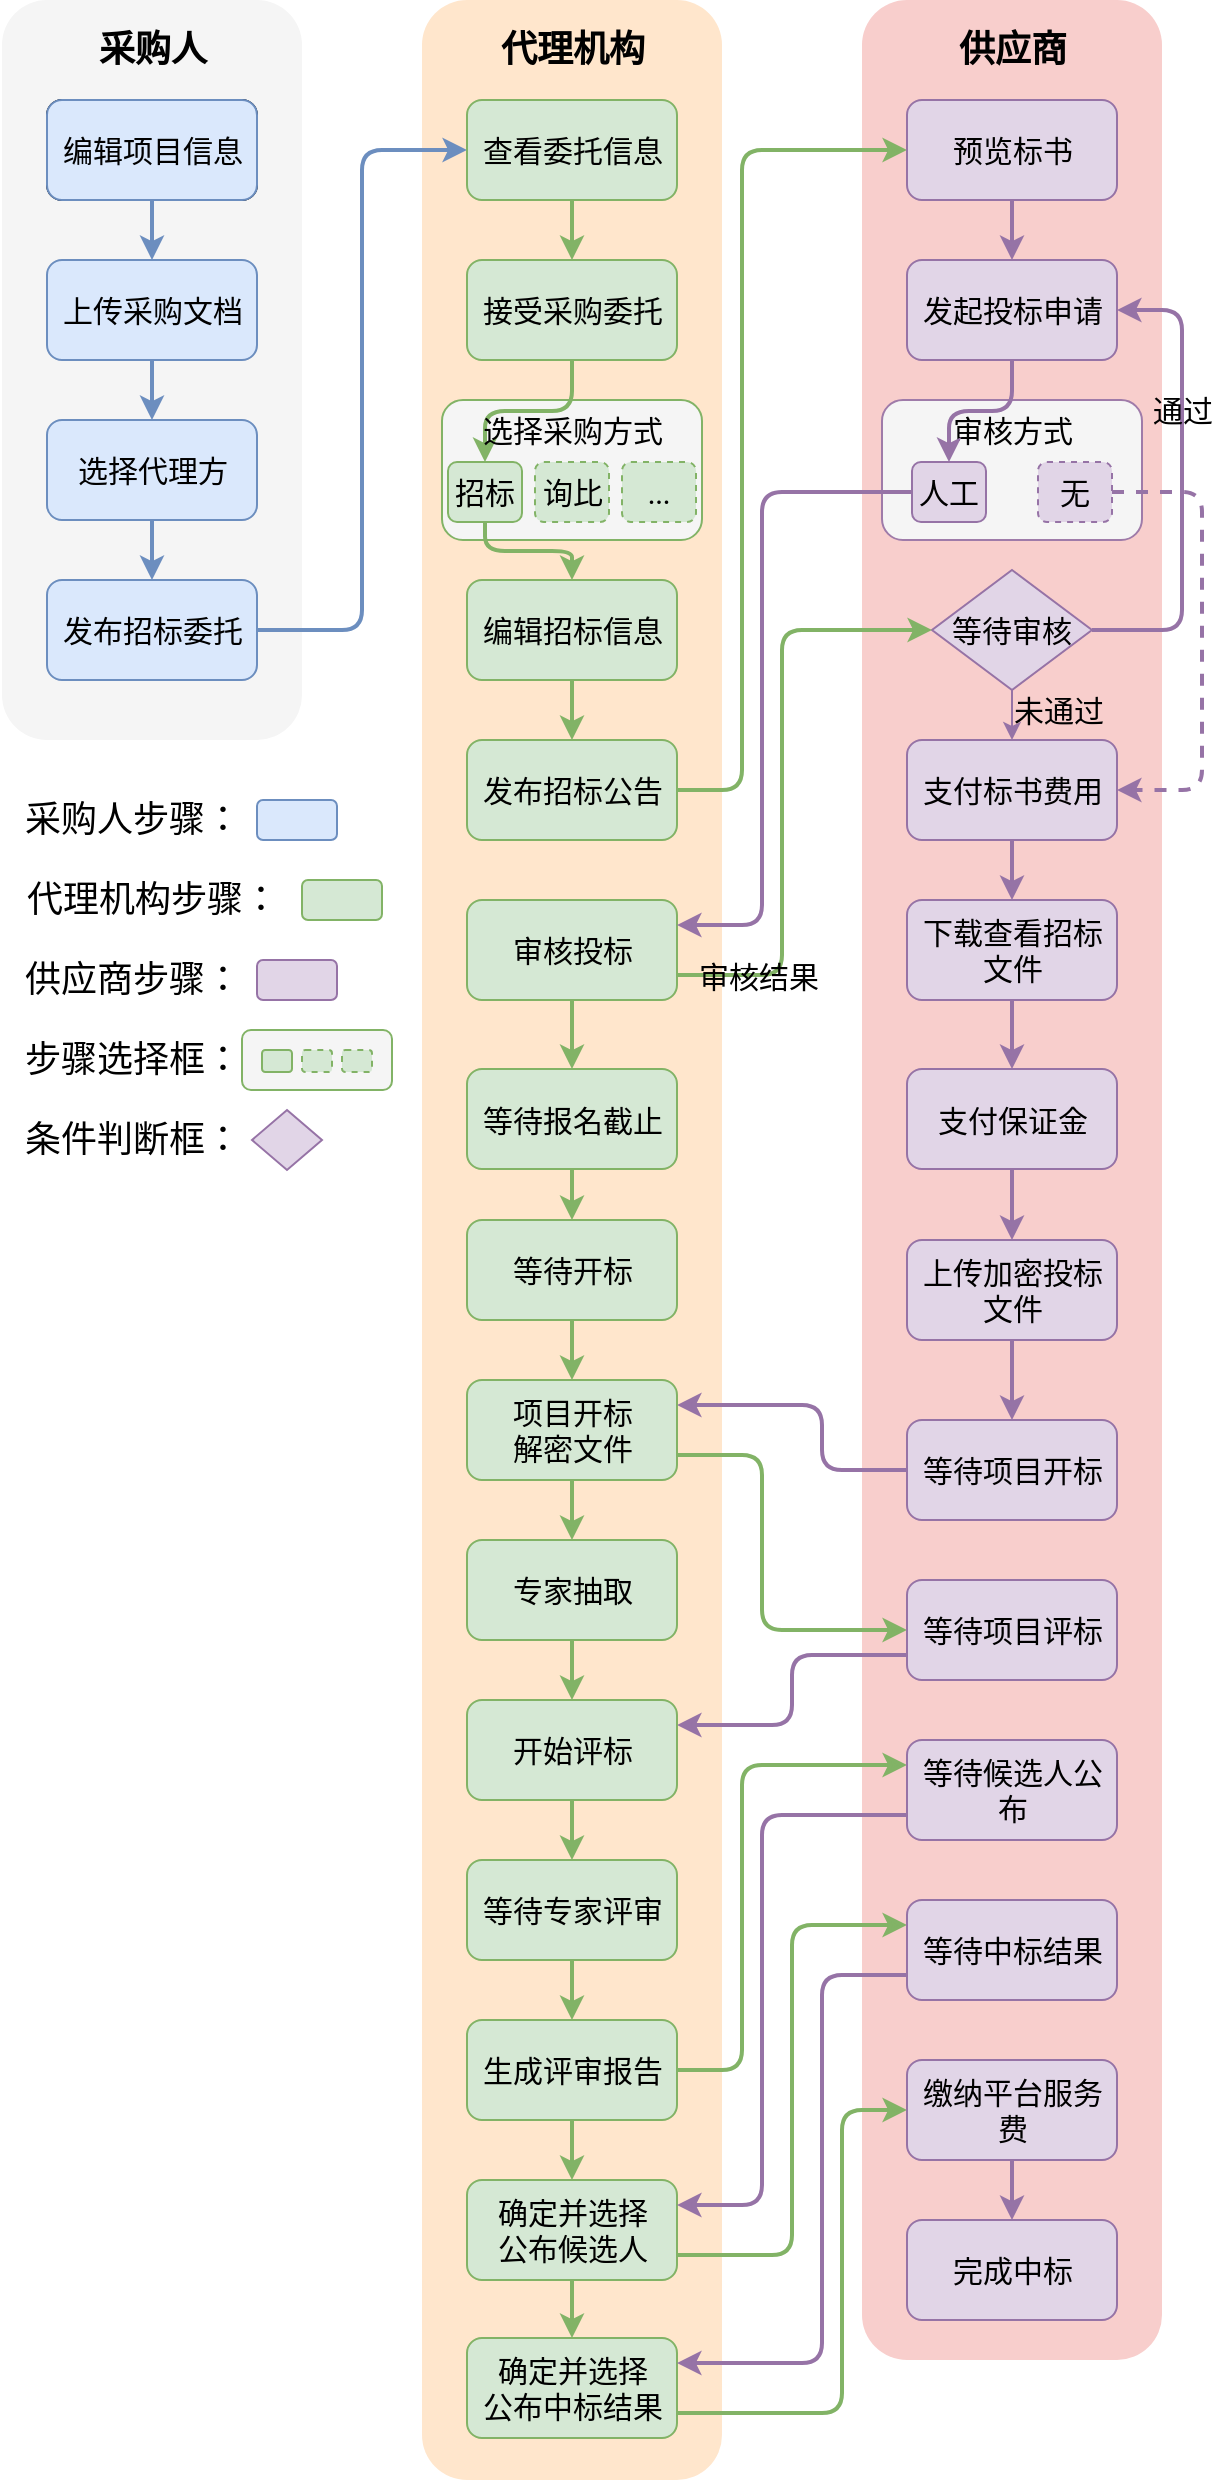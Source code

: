 <mxfile>
    <diagram id="Uh6QsPy6_SlyniQGsWLO" name="Page-1">
        <mxGraphModel dx="1293" dy="859" grid="1" gridSize="10" guides="1" tooltips="1" connect="1" arrows="1" fold="1" page="1" pageScale="1" pageWidth="610" pageHeight="1250" background="#ffffff" math="0" shadow="0">
            <root>
                <mxCell id="0"/>
                <mxCell id="1" parent="0"/>
                <mxCell id="5" value="" style="rounded=1;whiteSpace=wrap;html=1;fillColor=#f5f5f5;fontColor=#333333;strokeColor=none;" parent="1" vertex="1">
                    <mxGeometry x="1" width="150" height="370" as="geometry"/>
                </mxCell>
                <mxCell id="6" value="" style="rounded=1;whiteSpace=wrap;html=1;fillColor=#ffe6cc;strokeColor=none;" parent="1" vertex="1">
                    <mxGeometry x="211" width="150" height="1240" as="geometry"/>
                </mxCell>
                <mxCell id="32" value="" style="rounded=1;whiteSpace=wrap;html=1;fillColor=#f5f5f5;strokeColor=#82b366;fontColor=#333333;fontFamily=楷体;fontSize=15;" parent="1" vertex="1">
                    <mxGeometry x="221" y="200" width="130" height="70" as="geometry"/>
                </mxCell>
                <mxCell id="7" value="" style="rounded=1;whiteSpace=wrap;html=1;fillColor=#f8cecc;strokeColor=none;" parent="1" vertex="1">
                    <mxGeometry x="431" width="150" height="1180" as="geometry"/>
                </mxCell>
                <mxCell id="10" value="采购人" style="text;html=1;align=center;verticalAlign=middle;resizable=0;points=[];autosize=1;strokeColor=none;fillColor=none;fontStyle=1;fontSize=18;fontFamily=黑体;" parent="1" vertex="1">
                    <mxGeometry x="36" y="5" width="80" height="40" as="geometry"/>
                </mxCell>
                <mxCell id="12" value="代理机构" style="text;html=1;align=center;verticalAlign=middle;resizable=0;points=[];autosize=1;strokeColor=none;fillColor=none;fontStyle=1;fontSize=18;fontFamily=黑体;" parent="1" vertex="1">
                    <mxGeometry x="236" y="5" width="100" height="40" as="geometry"/>
                </mxCell>
                <mxCell id="13" value="供应商" style="text;html=1;align=center;verticalAlign=middle;resizable=0;points=[];autosize=1;strokeColor=none;fillColor=none;fontSize=18;fontStyle=1;fontFamily=黑体;" parent="1" vertex="1">
                    <mxGeometry x="466" y="5" width="80" height="40" as="geometry"/>
                </mxCell>
                <mxCell id="22" style="edgeStyle=none;html=1;exitX=0.5;exitY=1;exitDx=0;exitDy=0;entryX=0.5;entryY=0;entryDx=0;entryDy=0;fontFamily=楷体;fontSize=15;fillColor=#dae8fc;strokeColor=#6c8ebf;strokeWidth=2;" parent="1" source="15" target="16" edge="1">
                    <mxGeometry relative="1" as="geometry"/>
                </mxCell>
                <mxCell id="15" value="编辑项目信息" style="rounded=1;whiteSpace=wrap;html=1;fontFamily=楷体;fontSize=15;" parent="1" vertex="1">
                    <mxGeometry x="23.5" y="50" width="105" height="50" as="geometry"/>
                </mxCell>
                <mxCell id="23" style="edgeStyle=none;html=1;exitX=0.5;exitY=1;exitDx=0;exitDy=0;entryX=0.5;entryY=0;entryDx=0;entryDy=0;fontFamily=楷体;fontSize=15;fillColor=#dae8fc;strokeColor=#6c8ebf;strokeWidth=2;" parent="1" source="16" target="17" edge="1">
                    <mxGeometry relative="1" as="geometry"/>
                </mxCell>
                <mxCell id="16" value="上传采购文档" style="rounded=1;whiteSpace=wrap;html=1;fillColor=#dae8fc;strokeColor=#6c8ebf;fontFamily=楷体;fontSize=15;" parent="1" vertex="1">
                    <mxGeometry x="23.5" y="130" width="105" height="50" as="geometry"/>
                </mxCell>
                <mxCell id="24" style="edgeStyle=none;html=1;exitX=0.5;exitY=1;exitDx=0;exitDy=0;entryX=0.5;entryY=0;entryDx=0;entryDy=0;fontFamily=楷体;fontSize=15;fillColor=#dae8fc;strokeColor=#6c8ebf;strokeWidth=2;" parent="1" source="17" target="18" edge="1">
                    <mxGeometry relative="1" as="geometry"/>
                </mxCell>
                <mxCell id="17" value="选择代理方" style="rounded=1;whiteSpace=wrap;html=1;fillColor=#dae8fc;strokeColor=#6c8ebf;fontFamily=楷体;fontSize=15;" parent="1" vertex="1">
                    <mxGeometry x="23.5" y="210" width="105" height="50" as="geometry"/>
                </mxCell>
                <mxCell id="49" style="edgeStyle=orthogonalEdgeStyle;html=1;exitX=1;exitY=0.5;exitDx=0;exitDy=0;entryX=0;entryY=0.5;entryDx=0;entryDy=0;fontFamily=楷体;fontSize=15;fillColor=#dae8fc;strokeColor=#6c8ebf;strokeWidth=2;" parent="1" source="18" target="25" edge="1">
                    <mxGeometry relative="1" as="geometry"/>
                </mxCell>
                <mxCell id="18" value="发布招标委托" style="rounded=1;whiteSpace=wrap;html=1;fillColor=#dae8fc;strokeColor=#6c8ebf;fontFamily=楷体;fontSize=15;" parent="1" vertex="1">
                    <mxGeometry x="23.5" y="290" width="105" height="50" as="geometry"/>
                </mxCell>
                <mxCell id="40" style="edgeStyle=none;html=1;exitX=0.5;exitY=1;exitDx=0;exitDy=0;entryX=0.5;entryY=0;entryDx=0;entryDy=0;fontFamily=楷体;fontSize=15;fillColor=#d5e8d4;strokeColor=#82b366;strokeWidth=2;" parent="1" source="25" target="26" edge="1">
                    <mxGeometry relative="1" as="geometry"/>
                </mxCell>
                <mxCell id="25" value="查看委托信息" style="rounded=1;whiteSpace=wrap;html=1;fillColor=#d5e8d4;strokeColor=#82b366;fontFamily=楷体;fontSize=15;" parent="1" vertex="1">
                    <mxGeometry x="233.5" y="50" width="105" height="50" as="geometry"/>
                </mxCell>
                <mxCell id="80" style="edgeStyle=orthogonalEdgeStyle;html=1;exitX=0.5;exitY=1;exitDx=0;exitDy=0;entryX=0.5;entryY=0;entryDx=0;entryDy=0;fontFamily=楷体;fontSize=15;fillColor=#d5e8d4;strokeColor=#82b366;strokeWidth=2;" parent="1" source="26" target="28" edge="1">
                    <mxGeometry relative="1" as="geometry"/>
                </mxCell>
                <mxCell id="26" value="接受采购委托" style="rounded=1;whiteSpace=wrap;html=1;fillColor=#d5e8d4;strokeColor=#82b366;fontFamily=楷体;fontSize=15;" parent="1" vertex="1">
                    <mxGeometry x="233.5" y="130" width="105" height="50" as="geometry"/>
                </mxCell>
                <mxCell id="79" style="edgeStyle=orthogonalEdgeStyle;html=1;exitX=0.5;exitY=1;exitDx=0;exitDy=0;fontFamily=楷体;fontSize=15;fillColor=#d5e8d4;strokeColor=#82b366;strokeWidth=2;" parent="1" source="28" target="31" edge="1">
                    <mxGeometry relative="1" as="geometry"/>
                </mxCell>
                <mxCell id="28" value="招标" style="rounded=1;whiteSpace=wrap;html=1;fontFamily=楷体;fontSize=15;fillColor=#d5e8d4;strokeColor=#82b366;" parent="1" vertex="1">
                    <mxGeometry x="224" y="231" width="37" height="30" as="geometry"/>
                </mxCell>
                <mxCell id="29" value="询比" style="rounded=1;whiteSpace=wrap;html=1;fontFamily=楷体;fontSize=15;dashed=1;fillColor=#d5e8d4;strokeColor=#82b366;" parent="1" vertex="1">
                    <mxGeometry x="267.5" y="231" width="37" height="30" as="geometry"/>
                </mxCell>
                <mxCell id="30" value="..." style="rounded=1;whiteSpace=wrap;html=1;fontFamily=楷体;fontSize=15;dashed=1;fillColor=#d5e8d4;strokeColor=#82b366;" parent="1" vertex="1">
                    <mxGeometry x="311" y="231" width="37" height="30" as="geometry"/>
                </mxCell>
                <mxCell id="43" style="edgeStyle=none;html=1;exitX=0.5;exitY=1;exitDx=0;exitDy=0;entryX=0.5;entryY=0;entryDx=0;entryDy=0;fontFamily=楷体;fontSize=15;fillColor=#d5e8d4;strokeColor=#82b366;strokeWidth=2;" parent="1" source="31" target="34" edge="1">
                    <mxGeometry relative="1" as="geometry"/>
                </mxCell>
                <mxCell id="31" value="编辑招标信息" style="rounded=1;whiteSpace=wrap;html=1;fillColor=#d5e8d4;strokeColor=#82b366;fontFamily=楷体;fontSize=15;" parent="1" vertex="1">
                    <mxGeometry x="233.5" y="290" width="105" height="50" as="geometry"/>
                </mxCell>
                <mxCell id="33" value="选择采购方式" style="text;html=1;align=center;verticalAlign=middle;resizable=0;points=[];autosize=1;strokeColor=none;fillColor=none;fontSize=15;fontFamily=楷体;" parent="1" vertex="1">
                    <mxGeometry x="231" y="200" width="110" height="30" as="geometry"/>
                </mxCell>
                <mxCell id="48" style="edgeStyle=orthogonalEdgeStyle;html=1;exitX=1;exitY=0.5;exitDx=0;exitDy=0;entryX=0;entryY=0.5;entryDx=0;entryDy=0;fontFamily=楷体;fontSize=15;fillColor=#d5e8d4;strokeColor=#82b366;strokeWidth=2;" parent="1" source="34" target="35" edge="1">
                    <mxGeometry relative="1" as="geometry">
                        <Array as="points">
                            <mxPoint x="371" y="395"/>
                            <mxPoint x="371" y="75"/>
                        </Array>
                    </mxGeometry>
                </mxCell>
                <mxCell id="34" value="发布招标公告" style="rounded=1;whiteSpace=wrap;html=1;fillColor=#d5e8d4;strokeColor=#82b366;fontFamily=楷体;fontSize=15;" parent="1" vertex="1">
                    <mxGeometry x="233.5" y="370" width="105" height="50" as="geometry"/>
                </mxCell>
                <mxCell id="44" style="edgeStyle=none;html=1;exitX=0.5;exitY=1;exitDx=0;exitDy=0;entryX=0.5;entryY=0;entryDx=0;entryDy=0;fontFamily=楷体;fontSize=15;fillColor=#e1d5e7;strokeColor=#9673a6;strokeWidth=2;" parent="1" source="35" target="36" edge="1">
                    <mxGeometry relative="1" as="geometry"/>
                </mxCell>
                <mxCell id="35" value="预览标书" style="rounded=1;whiteSpace=wrap;html=1;fillColor=#e1d5e7;strokeColor=#9673a6;fontFamily=楷体;fontSize=15;" parent="1" vertex="1">
                    <mxGeometry x="453.5" y="50" width="105" height="50" as="geometry"/>
                </mxCell>
                <mxCell id="36" value="发起投标申请" style="rounded=1;whiteSpace=wrap;html=1;fillColor=#e1d5e7;strokeColor=#9673a6;fontFamily=楷体;fontSize=15;" parent="1" vertex="1">
                    <mxGeometry x="453.5" y="130" width="105" height="50" as="geometry"/>
                </mxCell>
                <mxCell id="51" value="" style="rounded=1;whiteSpace=wrap;html=1;fillColor=#f5f5f5;strokeColor=#9f7ba9;fontColor=#333333;fontFamily=楷体;fontSize=15;" parent="1" vertex="1">
                    <mxGeometry x="441" y="200" width="130" height="70" as="geometry"/>
                </mxCell>
                <mxCell id="52" value="审核方式" style="text;html=1;align=center;verticalAlign=middle;resizable=0;points=[];autosize=1;strokeColor=none;fillColor=none;fontSize=15;fontFamily=楷体;" parent="1" vertex="1">
                    <mxGeometry x="466" y="200" width="80" height="30" as="geometry"/>
                </mxCell>
                <mxCell id="63" value="人工" style="rounded=1;whiteSpace=wrap;html=1;fontFamily=楷体;fontSize=15;fillColor=#e1d5e7;strokeColor=#9673a6;" parent="1" vertex="1">
                    <mxGeometry x="456" y="231" width="37" height="30" as="geometry"/>
                </mxCell>
                <mxCell id="77" style="edgeStyle=orthogonalEdgeStyle;html=1;exitX=1;exitY=0.5;exitDx=0;exitDy=0;entryX=1;entryY=0.5;entryDx=0;entryDy=0;fontFamily=楷体;fontSize=15;dashed=1;fillColor=#e1d5e7;strokeColor=#9673a6;strokeWidth=2;" parent="1" source="64" target="68" edge="1">
                    <mxGeometry relative="1" as="geometry">
                        <Array as="points">
                            <mxPoint x="601" y="246"/>
                            <mxPoint x="601" y="395"/>
                        </Array>
                    </mxGeometry>
                </mxCell>
                <mxCell id="64" value="无" style="rounded=1;whiteSpace=wrap;html=1;fontFamily=楷体;fontSize=15;dashed=1;fillColor=#e1d5e7;strokeColor=#9673a6;" parent="1" vertex="1">
                    <mxGeometry x="519" y="231" width="37" height="30" as="geometry"/>
                </mxCell>
                <mxCell id="66" style="edgeStyle=orthogonalEdgeStyle;html=1;exitX=1;exitY=0.5;exitDx=0;exitDy=0;fontFamily=楷体;fontSize=15;fillColor=#e1d5e7;strokeColor=#9673a6;strokeWidth=2;" parent="1" source="65" target="36" edge="1">
                    <mxGeometry relative="1" as="geometry">
                        <mxPoint x="551" y="315" as="sourcePoint"/>
                        <mxPoint x="563.5" y="155" as="targetPoint"/>
                        <Array as="points">
                            <mxPoint x="591" y="315"/>
                            <mxPoint x="591" y="155"/>
                        </Array>
                    </mxGeometry>
                </mxCell>
                <mxCell id="92" value="通过" style="edgeLabel;html=1;align=center;verticalAlign=middle;resizable=0;points=[];fontSize=15;fontFamily=楷体;labelBackgroundColor=none;" parent="66" vertex="1" connectable="0">
                    <mxGeometry x="0.304" relative="1" as="geometry">
                        <mxPoint as="offset"/>
                    </mxGeometry>
                </mxCell>
                <mxCell id="69" style="edgeStyle=orthogonalEdgeStyle;html=1;exitX=0.5;exitY=1;exitDx=0;exitDy=0;entryX=0.5;entryY=0;entryDx=0;entryDy=0;fontFamily=楷体;fontSize=15;fillColor=#e1d5e7;strokeColor=#9673a6;" parent="1" source="65" target="68" edge="1">
                    <mxGeometry relative="1" as="geometry"/>
                </mxCell>
                <mxCell id="65" value="等待审核" style="rhombus;whiteSpace=wrap;html=1;fontFamily=楷体;fontSize=15;fillColor=#e1d5e7;strokeColor=#9673a6;" parent="1" vertex="1">
                    <mxGeometry x="466" y="285" width="80" height="60" as="geometry"/>
                </mxCell>
                <mxCell id="72" style="edgeStyle=orthogonalEdgeStyle;html=1;exitX=0.5;exitY=1;exitDx=0;exitDy=0;entryX=0.5;entryY=0;entryDx=0;entryDy=0;fontFamily=楷体;fontSize=15;fillColor=#e1d5e7;strokeColor=#9673a6;strokeWidth=2;" parent="1" source="68" target="70" edge="1">
                    <mxGeometry relative="1" as="geometry"/>
                </mxCell>
                <mxCell id="68" value="支付标书费用" style="rounded=1;whiteSpace=wrap;html=1;fillColor=#e1d5e7;strokeColor=#9673a6;fontFamily=楷体;fontSize=15;" parent="1" vertex="1">
                    <mxGeometry x="453.5" y="370" width="105" height="50" as="geometry"/>
                </mxCell>
                <mxCell id="73" style="edgeStyle=orthogonalEdgeStyle;html=1;exitX=0.5;exitY=1;exitDx=0;exitDy=0;fontFamily=楷体;fontSize=15;fillColor=#e1d5e7;strokeColor=#9673a6;strokeWidth=2;" parent="1" source="70" target="71" edge="1">
                    <mxGeometry relative="1" as="geometry"/>
                </mxCell>
                <mxCell id="70" value="下载查看招标文件" style="rounded=1;whiteSpace=wrap;html=1;fillColor=#e1d5e7;strokeColor=#9673a6;fontFamily=楷体;fontSize=15;" parent="1" vertex="1">
                    <mxGeometry x="453.5" y="450" width="105" height="50" as="geometry"/>
                </mxCell>
                <mxCell id="82" style="edgeStyle=orthogonalEdgeStyle;html=1;exitX=0.5;exitY=1;exitDx=0;exitDy=0;entryX=0.5;entryY=0;entryDx=0;entryDy=0;fontFamily=楷体;fontSize=15;fillColor=#e1d5e7;strokeColor=#9673a6;strokeWidth=2;" parent="1" source="71" target="78" edge="1">
                    <mxGeometry relative="1" as="geometry"/>
                </mxCell>
                <mxCell id="71" value="支付保证金" style="rounded=1;whiteSpace=wrap;html=1;fillColor=#e1d5e7;strokeColor=#9673a6;fontFamily=楷体;fontSize=15;" parent="1" vertex="1">
                    <mxGeometry x="453.5" y="534.5" width="105" height="50" as="geometry"/>
                </mxCell>
                <mxCell id="76" style="edgeStyle=orthogonalEdgeStyle;html=1;exitX=1;exitY=0.75;exitDx=0;exitDy=0;entryX=0;entryY=0.5;entryDx=0;entryDy=0;fontFamily=楷体;fontSize=15;fillColor=#d5e8d4;strokeColor=#82b366;strokeWidth=2;" parent="1" source="74" target="65" edge="1">
                    <mxGeometry relative="1" as="geometry">
                        <Array as="points">
                            <mxPoint x="391" y="488"/>
                            <mxPoint x="391" y="315"/>
                        </Array>
                    </mxGeometry>
                </mxCell>
                <mxCell id="91" value="审核结果" style="edgeLabel;html=1;align=center;verticalAlign=middle;resizable=0;points=[];fontSize=15;fontFamily=楷体;labelBackgroundColor=none;" parent="76" vertex="1" connectable="0">
                    <mxGeometry x="-0.732" relative="1" as="geometry">
                        <mxPoint as="offset"/>
                    </mxGeometry>
                </mxCell>
                <mxCell id="90" style="edgeStyle=orthogonalEdgeStyle;html=1;exitX=0.5;exitY=1;exitDx=0;exitDy=0;entryX=0.5;entryY=0;entryDx=0;entryDy=0;fontFamily=楷体;fontSize=15;fillColor=#d5e8d4;strokeColor=#82b366;strokeWidth=2;" parent="1" source="74" target="84" edge="1">
                    <mxGeometry relative="1" as="geometry"/>
                </mxCell>
                <mxCell id="74" value="审核投标" style="rounded=1;whiteSpace=wrap;html=1;fillColor=#d5e8d4;strokeColor=#82b366;fontFamily=楷体;fontSize=15;" parent="1" vertex="1">
                    <mxGeometry x="233.5" y="450" width="105" height="50" as="geometry"/>
                </mxCell>
                <mxCell id="75" style="edgeStyle=orthogonalEdgeStyle;html=1;exitX=0;exitY=0.5;exitDx=0;exitDy=0;entryX=1;entryY=0.25;entryDx=0;entryDy=0;fontFamily=楷体;fontSize=15;fillColor=#e1d5e7;strokeColor=#9673a6;strokeWidth=2;" parent="1" source="63" target="74" edge="1">
                    <mxGeometry relative="1" as="geometry">
                        <Array as="points">
                            <mxPoint x="381" y="246"/>
                            <mxPoint x="381" y="463"/>
                        </Array>
                    </mxGeometry>
                </mxCell>
                <mxCell id="83" style="edgeStyle=orthogonalEdgeStyle;html=1;exitX=0.5;exitY=1;exitDx=0;exitDy=0;entryX=0.5;entryY=0;entryDx=0;entryDy=0;fontFamily=楷体;fontSize=15;fillColor=#e1d5e7;strokeColor=#9673a6;strokeWidth=2;" parent="1" source="78" target="81" edge="1">
                    <mxGeometry relative="1" as="geometry"/>
                </mxCell>
                <mxCell id="78" value="上传加密投标文件" style="rounded=1;whiteSpace=wrap;html=1;fillColor=#e1d5e7;strokeColor=#9673a6;fontFamily=楷体;fontSize=15;" parent="1" vertex="1">
                    <mxGeometry x="453.5" y="620" width="105" height="50" as="geometry"/>
                </mxCell>
                <mxCell id="60" style="edgeStyle=orthogonalEdgeStyle;html=1;exitX=0.5;exitY=1;exitDx=0;exitDy=0;fontFamily=楷体;fontSize=15;fillColor=#e1d5e7;strokeColor=#9673a6;strokeWidth=2;" parent="1" source="36" target="63" edge="1">
                    <mxGeometry relative="1" as="geometry"/>
                </mxCell>
                <mxCell id="98" style="edgeStyle=orthogonalEdgeStyle;html=1;exitX=0;exitY=0.5;exitDx=0;exitDy=0;entryX=1;entryY=0.25;entryDx=0;entryDy=0;fontFamily=楷体;fontSize=15;fillColor=#e1d5e7;strokeColor=#9673a6;strokeWidth=2;" parent="1" source="81" target="88" edge="1">
                    <mxGeometry relative="1" as="geometry">
                        <Array as="points">
                            <mxPoint x="411" y="735"/>
                            <mxPoint x="411" y="703"/>
                        </Array>
                    </mxGeometry>
                </mxCell>
                <mxCell id="81" value="等待项目开标" style="rounded=1;whiteSpace=wrap;html=1;fillColor=#e1d5e7;strokeColor=#9673a6;fontFamily=楷体;fontSize=15;" parent="1" vertex="1">
                    <mxGeometry x="453.5" y="710" width="105" height="50" as="geometry"/>
                </mxCell>
                <mxCell id="87" style="edgeStyle=orthogonalEdgeStyle;html=1;exitX=0.5;exitY=1;exitDx=0;exitDy=0;entryX=0.5;entryY=0;entryDx=0;entryDy=0;fontFamily=楷体;fontSize=15;fillColor=#d5e8d4;strokeColor=#82b366;strokeWidth=2;" parent="1" source="84" target="85" edge="1">
                    <mxGeometry relative="1" as="geometry"/>
                </mxCell>
                <mxCell id="84" value="等待报名截止" style="rounded=1;whiteSpace=wrap;html=1;fillColor=#d5e8d4;strokeColor=#82b366;fontFamily=楷体;fontSize=15;" parent="1" vertex="1">
                    <mxGeometry x="233.5" y="534.5" width="105" height="50" as="geometry"/>
                </mxCell>
                <mxCell id="89" style="edgeStyle=orthogonalEdgeStyle;html=1;exitX=0.5;exitY=1;exitDx=0;exitDy=0;entryX=0.5;entryY=0;entryDx=0;entryDy=0;fontFamily=楷体;fontSize=15;fillColor=#d5e8d4;strokeColor=#82b366;strokeWidth=2;" parent="1" source="85" target="88" edge="1">
                    <mxGeometry relative="1" as="geometry"/>
                </mxCell>
                <mxCell id="85" value="等待开标" style="rounded=1;whiteSpace=wrap;html=1;fillColor=#d5e8d4;strokeColor=#82b366;fontFamily=楷体;fontSize=15;" parent="1" vertex="1">
                    <mxGeometry x="233.5" y="610" width="105" height="50" as="geometry"/>
                </mxCell>
                <mxCell id="99" style="edgeStyle=orthogonalEdgeStyle;html=1;exitX=1;exitY=0.75;exitDx=0;exitDy=0;entryX=0;entryY=0.5;entryDx=0;entryDy=0;fontFamily=楷体;fontSize=15;fillColor=#d5e8d4;strokeColor=#82b366;strokeWidth=2;" parent="1" source="88" target="95" edge="1">
                    <mxGeometry relative="1" as="geometry">
                        <Array as="points">
                            <mxPoint x="381" y="728"/>
                            <mxPoint x="381" y="815"/>
                        </Array>
                    </mxGeometry>
                </mxCell>
                <mxCell id="101" style="edgeStyle=orthogonalEdgeStyle;html=1;exitX=0.5;exitY=1;exitDx=0;exitDy=0;entryX=0.5;entryY=0;entryDx=0;entryDy=0;fontFamily=楷体;fontSize=15;fillColor=#d5e8d4;strokeColor=#82b366;strokeWidth=2;" parent="1" source="88" target="100" edge="1">
                    <mxGeometry relative="1" as="geometry"/>
                </mxCell>
                <mxCell id="88" value="项目开标&lt;br style=&quot;font-size: 15px;&quot;&gt;解密文件" style="rounded=1;whiteSpace=wrap;html=1;fillColor=#d5e8d4;strokeColor=#82b366;fontFamily=楷体;fontSize=15;" parent="1" vertex="1">
                    <mxGeometry x="233.5" y="690" width="105" height="50" as="geometry"/>
                </mxCell>
                <mxCell id="94" value="&lt;span style=&quot;font-size: 15px;&quot;&gt;未通过&lt;/span&gt;" style="text;html=1;align=center;verticalAlign=middle;resizable=0;points=[];autosize=1;strokeColor=none;fillColor=none;fontSize=15;fontFamily=楷体;labelBackgroundColor=none;" parent="1" vertex="1">
                    <mxGeometry x="493.5" y="340" width="70" height="30" as="geometry"/>
                </mxCell>
                <mxCell id="123" style="edgeStyle=orthogonalEdgeStyle;html=1;exitX=0;exitY=0.75;exitDx=0;exitDy=0;entryX=1;entryY=0.25;entryDx=0;entryDy=0;fontFamily=楷体;fontSize=15;fillColor=#e1d5e7;strokeColor=#9673a6;strokeWidth=2;" parent="1" source="95" target="102" edge="1">
                    <mxGeometry relative="1" as="geometry"/>
                </mxCell>
                <mxCell id="95" value="等待项目评标" style="rounded=1;whiteSpace=wrap;html=1;fillColor=#e1d5e7;strokeColor=#9673a6;fontFamily=楷体;fontSize=15;" parent="1" vertex="1">
                    <mxGeometry x="453.5" y="790" width="105" height="50" as="geometry"/>
                </mxCell>
                <mxCell id="103" style="edgeStyle=orthogonalEdgeStyle;html=1;exitX=0.5;exitY=1;exitDx=0;exitDy=0;entryX=0.5;entryY=0;entryDx=0;entryDy=0;fontFamily=楷体;fontSize=15;fillColor=#d5e8d4;strokeColor=#82b366;strokeWidth=2;" parent="1" source="100" target="102" edge="1">
                    <mxGeometry relative="1" as="geometry"/>
                </mxCell>
                <mxCell id="100" value="专家抽取" style="rounded=1;whiteSpace=wrap;html=1;fillColor=#d5e8d4;strokeColor=#82b366;fontFamily=楷体;fontSize=15;" parent="1" vertex="1">
                    <mxGeometry x="233.5" y="770" width="105" height="50" as="geometry"/>
                </mxCell>
                <mxCell id="110" style="edgeStyle=orthogonalEdgeStyle;html=1;exitX=0.5;exitY=1;exitDx=0;exitDy=0;entryX=0.5;entryY=0;entryDx=0;entryDy=0;fontFamily=楷体;fontSize=15;fillColor=#d5e8d4;strokeColor=#82b366;strokeWidth=2;" parent="1" source="102" target="104" edge="1">
                    <mxGeometry relative="1" as="geometry"/>
                </mxCell>
                <mxCell id="102" value="开始评标" style="rounded=1;whiteSpace=wrap;html=1;fillColor=#d5e8d4;strokeColor=#82b366;fontFamily=楷体;fontSize=15;" parent="1" vertex="1">
                    <mxGeometry x="233.5" y="850" width="105" height="50" as="geometry"/>
                </mxCell>
                <mxCell id="111" style="edgeStyle=orthogonalEdgeStyle;html=1;exitX=0.5;exitY=1;exitDx=0;exitDy=0;fontFamily=楷体;fontSize=15;fillColor=#d5e8d4;strokeColor=#82b366;strokeWidth=2;" parent="1" source="104" target="105" edge="1">
                    <mxGeometry relative="1" as="geometry"/>
                </mxCell>
                <mxCell id="104" value="等待专家评审" style="rounded=1;whiteSpace=wrap;html=1;fillColor=#d5e8d4;strokeColor=#82b366;fontFamily=楷体;fontSize=15;" parent="1" vertex="1">
                    <mxGeometry x="233.5" y="930" width="105" height="50" as="geometry"/>
                </mxCell>
                <mxCell id="112" style="edgeStyle=orthogonalEdgeStyle;html=1;exitX=0.5;exitY=1;exitDx=0;exitDy=0;entryX=0.5;entryY=0;entryDx=0;entryDy=0;fontFamily=楷体;fontSize=15;fillColor=#d5e8d4;strokeColor=#82b366;strokeWidth=2;" parent="1" source="105" target="106" edge="1">
                    <mxGeometry relative="1" as="geometry"/>
                </mxCell>
                <mxCell id="125" style="edgeStyle=orthogonalEdgeStyle;html=1;exitX=1;exitY=0.5;exitDx=0;exitDy=0;entryX=0;entryY=0.25;entryDx=0;entryDy=0;fontFamily=楷体;fontSize=15;fillColor=#d5e8d4;strokeColor=#82b366;strokeWidth=2;" parent="1" source="105" target="108" edge="1">
                    <mxGeometry relative="1" as="geometry">
                        <Array as="points">
                            <mxPoint x="371" y="1035"/>
                            <mxPoint x="371" y="882"/>
                        </Array>
                    </mxGeometry>
                </mxCell>
                <mxCell id="105" value="生成评审报告" style="rounded=1;whiteSpace=wrap;html=1;fillColor=#d5e8d4;strokeColor=#82b366;fontFamily=楷体;fontSize=15;" parent="1" vertex="1">
                    <mxGeometry x="233.5" y="1010" width="105" height="50" as="geometry"/>
                </mxCell>
                <mxCell id="113" style="edgeStyle=orthogonalEdgeStyle;html=1;exitX=0.5;exitY=1;exitDx=0;exitDy=0;entryX=0.5;entryY=0;entryDx=0;entryDy=0;fontFamily=楷体;fontSize=15;fillColor=#d5e8d4;strokeColor=#82b366;strokeWidth=2;" parent="1" source="106" target="107" edge="1">
                    <mxGeometry relative="1" as="geometry"/>
                </mxCell>
                <mxCell id="117" style="edgeStyle=orthogonalEdgeStyle;html=1;exitX=1;exitY=0.75;exitDx=0;exitDy=0;entryX=0;entryY=0.25;entryDx=0;entryDy=0;fontFamily=楷体;fontSize=15;fillColor=#d5e8d4;strokeColor=#82b366;strokeWidth=2;" parent="1" source="106" target="109" edge="1">
                    <mxGeometry relative="1" as="geometry"/>
                </mxCell>
                <mxCell id="106" value="确定并选择&lt;br style=&quot;font-size: 15px;&quot;&gt;公布候选人" style="rounded=1;whiteSpace=wrap;html=1;fillColor=#d5e8d4;strokeColor=#82b366;fontFamily=楷体;fontSize=15;" parent="1" vertex="1">
                    <mxGeometry x="233.5" y="1090" width="105" height="50" as="geometry"/>
                </mxCell>
                <mxCell id="120" style="edgeStyle=orthogonalEdgeStyle;html=1;exitX=1;exitY=0.75;exitDx=0;exitDy=0;entryX=0;entryY=0.5;entryDx=0;entryDy=0;fontFamily=楷体;fontSize=15;fillColor=#d5e8d4;strokeColor=#82b366;strokeWidth=2;" parent="1" source="107" target="119" edge="1">
                    <mxGeometry relative="1" as="geometry">
                        <Array as="points">
                            <mxPoint x="421" y="1207"/>
                            <mxPoint x="421" y="1055"/>
                        </Array>
                    </mxGeometry>
                </mxCell>
                <mxCell id="107" value="确定并选择&lt;br style=&quot;font-size: 15px;&quot;&gt;公布中标结果" style="rounded=1;whiteSpace=wrap;html=1;fillColor=#d5e8d4;strokeColor=#82b366;fontFamily=楷体;fontSize=15;" parent="1" vertex="1">
                    <mxGeometry x="233.5" y="1169" width="105" height="50" as="geometry"/>
                </mxCell>
                <mxCell id="121" style="edgeStyle=orthogonalEdgeStyle;html=1;exitX=0;exitY=0.75;exitDx=0;exitDy=0;entryX=1;entryY=0.25;entryDx=0;entryDy=0;fontFamily=楷体;fontSize=15;fillColor=#e1d5e7;strokeColor=#9673a6;strokeWidth=2;" parent="1" source="108" target="106" edge="1">
                    <mxGeometry relative="1" as="geometry">
                        <Array as="points">
                            <mxPoint x="381" y="908"/>
                            <mxPoint x="381" y="1102"/>
                        </Array>
                    </mxGeometry>
                </mxCell>
                <mxCell id="108" value="等待候选人公布" style="rounded=1;whiteSpace=wrap;html=1;fillColor=#e1d5e7;strokeColor=#9673a6;fontFamily=楷体;fontSize=15;" parent="1" vertex="1">
                    <mxGeometry x="453.5" y="870" width="105" height="50" as="geometry"/>
                </mxCell>
                <mxCell id="118" style="edgeStyle=orthogonalEdgeStyle;html=1;exitX=0;exitY=0.75;exitDx=0;exitDy=0;entryX=1;entryY=0.25;entryDx=0;entryDy=0;fontFamily=楷体;fontSize=15;fillColor=#e1d5e7;strokeColor=#9673a6;strokeWidth=2;" parent="1" source="109" target="107" edge="1">
                    <mxGeometry relative="1" as="geometry">
                        <Array as="points">
                            <mxPoint x="411" y="988"/>
                            <mxPoint x="411" y="1182"/>
                        </Array>
                    </mxGeometry>
                </mxCell>
                <mxCell id="109" value="等待中标结果" style="rounded=1;whiteSpace=wrap;html=1;fillColor=#e1d5e7;strokeColor=#9673a6;fontFamily=楷体;fontSize=15;" parent="1" vertex="1">
                    <mxGeometry x="453.5" y="950" width="105" height="50" as="geometry"/>
                </mxCell>
                <mxCell id="145" style="edgeStyle=orthogonalEdgeStyle;html=1;exitX=0.5;exitY=1;exitDx=0;exitDy=0;entryX=0.5;entryY=0;entryDx=0;entryDy=0;strokeWidth=2;fontFamily=黑体;fontSize=18;fillColor=#e1d5e7;strokeColor=#9673a6;" parent="1" source="119" target="144" edge="1">
                    <mxGeometry relative="1" as="geometry"/>
                </mxCell>
                <mxCell id="119" value="缴纳平台服务费" style="rounded=1;whiteSpace=wrap;html=1;fillColor=#e1d5e7;strokeColor=#9673a6;fontFamily=楷体;fontSize=15;" parent="1" vertex="1">
                    <mxGeometry x="453.5" y="1030" width="105" height="50" as="geometry"/>
                </mxCell>
                <mxCell id="126" value="编辑项目信息" style="rounded=1;whiteSpace=wrap;html=1;fillColor=#dae8fc;strokeColor=#6c8ebf;fontFamily=楷体;fontSize=15;" parent="1" vertex="1">
                    <mxGeometry x="23.5" y="50" width="105" height="50" as="geometry"/>
                </mxCell>
                <mxCell id="144" value="完成中标" style="rounded=1;whiteSpace=wrap;html=1;fillColor=#e1d5e7;strokeColor=#9673a6;fontFamily=楷体;fontSize=15;" parent="1" vertex="1">
                    <mxGeometry x="453.5" y="1110" width="105" height="50" as="geometry"/>
                </mxCell>
                <mxCell id="146" value="" style="rounded=1;whiteSpace=wrap;html=1;fillColor=#dae8fc;strokeColor=#6c8ebf;fontFamily=楷体;fontSize=15;" parent="1" vertex="1">
                    <mxGeometry x="128.5" y="400" width="40" height="20" as="geometry"/>
                </mxCell>
                <mxCell id="147" value="采购人步骤：" style="text;html=1;align=center;verticalAlign=middle;resizable=0;points=[];autosize=1;strokeColor=none;fillColor=none;fontSize=18;fontFamily=黑体;" parent="1" vertex="1">
                    <mxGeometry x="1" y="390" width="130" height="40" as="geometry"/>
                </mxCell>
                <mxCell id="148" value="代理机构步骤：" style="text;html=1;align=center;verticalAlign=middle;resizable=0;points=[];autosize=1;strokeColor=none;fillColor=none;fontSize=18;fontFamily=黑体;" parent="1" vertex="1">
                    <mxGeometry x="1" y="430" width="150" height="40" as="geometry"/>
                </mxCell>
                <mxCell id="149" value="供应商步骤：" style="text;html=1;align=center;verticalAlign=middle;resizable=0;points=[];autosize=1;strokeColor=none;fillColor=none;fontSize=18;fontFamily=黑体;" parent="1" vertex="1">
                    <mxGeometry x="1" y="470" width="130" height="40" as="geometry"/>
                </mxCell>
                <mxCell id="151" value="" style="rounded=1;whiteSpace=wrap;html=1;fillColor=#d5e8d4;strokeColor=#82b366;fontFamily=楷体;fontSize=15;" parent="1" vertex="1">
                    <mxGeometry x="151" y="440" width="40" height="20" as="geometry"/>
                </mxCell>
                <mxCell id="152" value="" style="rounded=1;whiteSpace=wrap;html=1;fillColor=#e1d5e7;strokeColor=#9673a6;fontFamily=楷体;fontSize=15;" parent="1" vertex="1">
                    <mxGeometry x="128.5" y="480" width="40" height="20" as="geometry"/>
                </mxCell>
                <mxCell id="153" value="步骤选择框：" style="text;html=1;align=center;verticalAlign=middle;resizable=0;points=[];autosize=1;strokeColor=none;fillColor=none;fontSize=18;fontFamily=黑体;" parent="1" vertex="1">
                    <mxGeometry x="0.5" y="510" width="130" height="40" as="geometry"/>
                </mxCell>
                <mxCell id="154" value="" style="rounded=1;whiteSpace=wrap;html=1;fillColor=#f5f5f5;strokeColor=#82b366;fontColor=#333333;fontFamily=楷体;fontSize=15;" parent="1" vertex="1">
                    <mxGeometry x="121" y="515" width="75" height="30" as="geometry"/>
                </mxCell>
                <mxCell id="157" value="" style="rounded=1;whiteSpace=wrap;html=1;fontFamily=楷体;fontSize=15;fillColor=#d5e8d4;strokeColor=#82b366;" parent="1" vertex="1">
                    <mxGeometry x="131" y="525" width="15" height="11" as="geometry"/>
                </mxCell>
                <mxCell id="159" value="" style="rounded=1;whiteSpace=wrap;html=1;fontFamily=楷体;fontSize=15;dashed=1;fillColor=#d5e8d4;strokeColor=#82b366;" parent="1" vertex="1">
                    <mxGeometry x="151" y="525" width="15" height="11" as="geometry"/>
                </mxCell>
                <mxCell id="160" value="" style="rounded=1;whiteSpace=wrap;html=1;fontFamily=楷体;fontSize=15;dashed=1;fillColor=#d5e8d4;strokeColor=#82b366;" parent="1" vertex="1">
                    <mxGeometry x="171" y="525" width="15" height="11" as="geometry"/>
                </mxCell>
                <mxCell id="161" value="" style="rhombus;whiteSpace=wrap;html=1;fontFamily=楷体;fontSize=15;fillColor=#e1d5e7;strokeColor=#9673a6;" parent="1" vertex="1">
                    <mxGeometry x="126" y="555" width="35" height="30" as="geometry"/>
                </mxCell>
                <mxCell id="162" value="条件判断框：" style="text;html=1;align=center;verticalAlign=middle;resizable=0;points=[];autosize=1;strokeColor=none;fillColor=none;fontSize=18;fontFamily=黑体;" parent="1" vertex="1">
                    <mxGeometry x="1" y="550" width="130" height="40" as="geometry"/>
                </mxCell>
            </root>
        </mxGraphModel>
    </diagram>
</mxfile>
